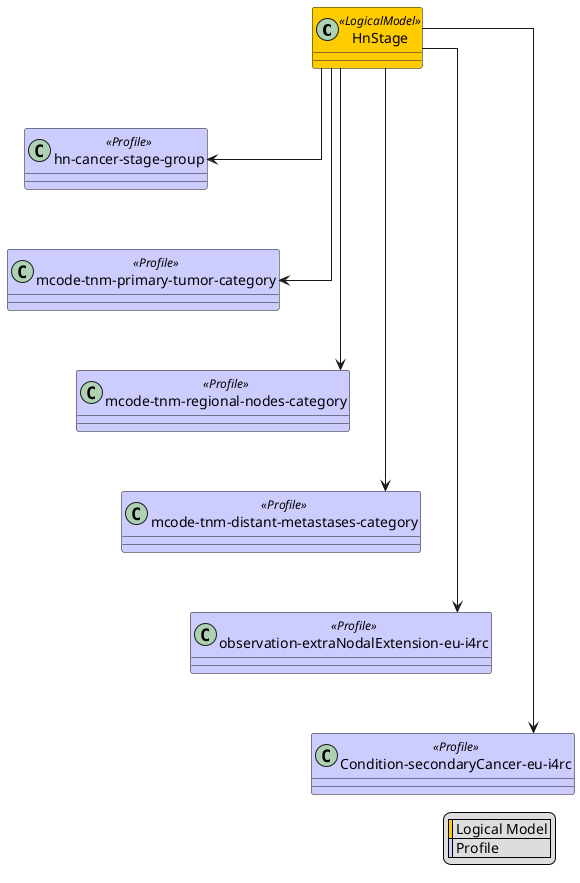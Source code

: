 @startuml
skinparam class {
    BackgroundColor<<LogicalModel>> #FFCC00
    BackgroundColor<<Profile>> #CCCCFF
}
skinparam linetype ortho
legend right
  | <#FFCC00> | Logical Model |
  | <#CCCCFF> | Profile |
endlegend
class "HnStage" <<LogicalModel>> [[StructureDefinition-HnStage.html]]
class "hn-cancer-stage-group" <<Profile>> [[StructureDefinition-hn-cancer-stage-group.html]]
"HnStage" --> "hn-cancer-stage-group"
class "mcode-tnm-primary-tumor-category" <<Profile>> [[StructureDefinition-mcode-tnm-primary-tumor-category.html]]
"HnStage" --> "mcode-tnm-primary-tumor-category"
"hn-cancer-stage-group" -[hidden]-> "mcode-tnm-primary-tumor-category"
class "mcode-tnm-regional-nodes-category" <<Profile>> [[StructureDefinition-mcode-tnm-regional-nodes-category.html]]
"HnStage" --> "mcode-tnm-regional-nodes-category"
"mcode-tnm-primary-tumor-category" -[hidden]-> "mcode-tnm-regional-nodes-category"
class "mcode-tnm-distant-metastases-category" <<Profile>> [[StructureDefinition-mcode-tnm-distant-metastases-category.html]]
"HnStage" --> "mcode-tnm-distant-metastases-category"
"mcode-tnm-regional-nodes-category" -[hidden]-> "mcode-tnm-distant-metastases-category"
class "observation-extraNodalExtension-eu-i4rc" <<Profile>> [[StructureDefinition-observation-extraNodalExtension-eu-i4rc.html]]
"HnStage" --> "observation-extraNodalExtension-eu-i4rc"
"mcode-tnm-distant-metastases-category" -[hidden]-> "observation-extraNodalExtension-eu-i4rc"
class "Condition-secondaryCancer-eu-i4rc" <<Profile>> [[StructureDefinition-Condition-secondaryCancer-eu-i4rc.html]]
"HnStage" --> "Condition-secondaryCancer-eu-i4rc"
"observation-extraNodalExtension-eu-i4rc" -[hidden]-> "Condition-secondaryCancer-eu-i4rc"
@enduml